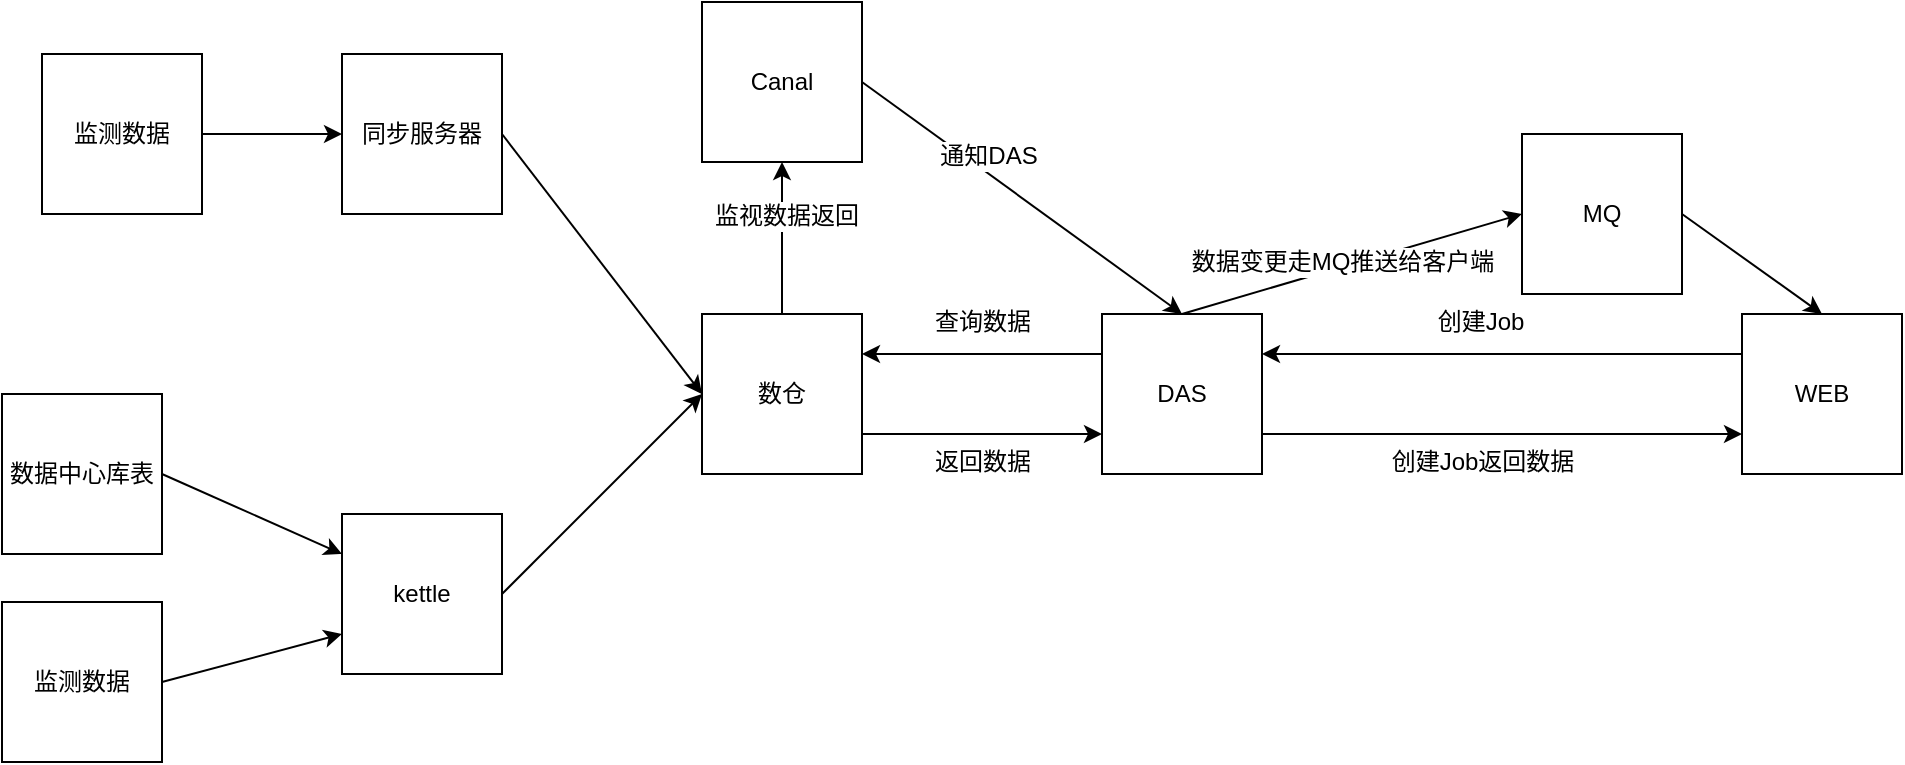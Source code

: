 <mxfile version="11.2.8" type="github" pages="1"><diagram id="sqZAswq2-PwUI4D4vnqR" name="第 1 页"><mxGraphModel dx="1662" dy="762" grid="1" gridSize="10" guides="1" tooltips="1" connect="1" arrows="1" fold="1" page="1" pageScale="1" pageWidth="827" pageHeight="1169" math="0" shadow="0"><root><mxCell id="0"/><mxCell id="1" parent="0"/><mxCell id="qVrG8abc4L1Xg-AaIms--12" style="edgeStyle=none;rounded=0;orthogonalLoop=1;jettySize=auto;html=1;exitX=1;exitY=0.5;exitDx=0;exitDy=0;entryX=0;entryY=0.5;entryDx=0;entryDy=0;" edge="1" parent="1" source="qVrG8abc4L1Xg-AaIms--1" target="qVrG8abc4L1Xg-AaIms--11"><mxGeometry relative="1" as="geometry"/></mxCell><mxCell id="qVrG8abc4L1Xg-AaIms--1" value="同步服务器" style="whiteSpace=wrap;html=1;aspect=fixed;" vertex="1" parent="1"><mxGeometry x="190" y="86" width="80" height="80" as="geometry"/></mxCell><mxCell id="qVrG8abc4L1Xg-AaIms--10" style="rounded=0;orthogonalLoop=1;jettySize=auto;html=1;exitX=1;exitY=0.5;exitDx=0;exitDy=0;entryX=0;entryY=0.5;entryDx=0;entryDy=0;" edge="1" parent="1" source="qVrG8abc4L1Xg-AaIms--2" target="qVrG8abc4L1Xg-AaIms--1"><mxGeometry relative="1" as="geometry"/></mxCell><mxCell id="qVrG8abc4L1Xg-AaIms--2" value="监测数据" style="whiteSpace=wrap;html=1;aspect=fixed;" vertex="1" parent="1"><mxGeometry x="40" y="86" width="80" height="80" as="geometry"/></mxCell><mxCell id="qVrG8abc4L1Xg-AaIms--26" style="edgeStyle=none;rounded=0;orthogonalLoop=1;jettySize=auto;html=1;exitX=0.5;exitY=0;exitDx=0;exitDy=0;entryX=0.5;entryY=1;entryDx=0;entryDy=0;" edge="1" parent="1" source="qVrG8abc4L1Xg-AaIms--11" target="qVrG8abc4L1Xg-AaIms--24"><mxGeometry relative="1" as="geometry"/></mxCell><mxCell id="qVrG8abc4L1Xg-AaIms--27" value="监视数据返回" style="text;html=1;resizable=0;points=[];align=center;verticalAlign=middle;labelBackgroundColor=#ffffff;" vertex="1" connectable="0" parent="qVrG8abc4L1Xg-AaIms--26"><mxGeometry x="0.303" y="-2" relative="1" as="geometry"><mxPoint as="offset"/></mxGeometry></mxCell><mxCell id="qVrG8abc4L1Xg-AaIms--37" style="edgeStyle=none;rounded=0;orthogonalLoop=1;jettySize=auto;html=1;exitX=1;exitY=0.75;exitDx=0;exitDy=0;entryX=0;entryY=0.75;entryDx=0;entryDy=0;" edge="1" parent="1" source="qVrG8abc4L1Xg-AaIms--11" target="qVrG8abc4L1Xg-AaIms--19"><mxGeometry relative="1" as="geometry"/></mxCell><mxCell id="qVrG8abc4L1Xg-AaIms--38" value="返回数据" style="text;html=1;resizable=0;points=[];align=center;verticalAlign=middle;labelBackgroundColor=#ffffff;" vertex="1" connectable="0" parent="qVrG8abc4L1Xg-AaIms--37"><mxGeometry x="-0.167" y="-4" relative="1" as="geometry"><mxPoint x="10" y="10" as="offset"/></mxGeometry></mxCell><mxCell id="qVrG8abc4L1Xg-AaIms--11" value="数仓" style="whiteSpace=wrap;html=1;aspect=fixed;" vertex="1" parent="1"><mxGeometry x="370" y="216" width="80" height="80" as="geometry"/></mxCell><mxCell id="qVrG8abc4L1Xg-AaIms--16" style="edgeStyle=none;rounded=0;orthogonalLoop=1;jettySize=auto;html=1;exitX=1;exitY=0.5;exitDx=0;exitDy=0;entryX=0;entryY=0.5;entryDx=0;entryDy=0;" edge="1" parent="1" source="qVrG8abc4L1Xg-AaIms--13" target="qVrG8abc4L1Xg-AaIms--11"><mxGeometry relative="1" as="geometry"/></mxCell><mxCell id="qVrG8abc4L1Xg-AaIms--13" value="kettle" style="whiteSpace=wrap;html=1;aspect=fixed;" vertex="1" parent="1"><mxGeometry x="190" y="316" width="80" height="80" as="geometry"/></mxCell><mxCell id="qVrG8abc4L1Xg-AaIms--15" style="edgeStyle=none;rounded=0;orthogonalLoop=1;jettySize=auto;html=1;exitX=1;exitY=0.5;exitDx=0;exitDy=0;entryX=0;entryY=0.25;entryDx=0;entryDy=0;" edge="1" parent="1" source="qVrG8abc4L1Xg-AaIms--14" target="qVrG8abc4L1Xg-AaIms--13"><mxGeometry relative="1" as="geometry"/></mxCell><mxCell id="qVrG8abc4L1Xg-AaIms--14" value="数据中心库表" style="whiteSpace=wrap;html=1;aspect=fixed;" vertex="1" parent="1"><mxGeometry x="20" y="256" width="80" height="80" as="geometry"/></mxCell><mxCell id="qVrG8abc4L1Xg-AaIms--18" style="edgeStyle=none;rounded=0;orthogonalLoop=1;jettySize=auto;html=1;exitX=1;exitY=0.5;exitDx=0;exitDy=0;entryX=0;entryY=0.75;entryDx=0;entryDy=0;" edge="1" parent="1" source="qVrG8abc4L1Xg-AaIms--17" target="qVrG8abc4L1Xg-AaIms--13"><mxGeometry relative="1" as="geometry"/></mxCell><mxCell id="qVrG8abc4L1Xg-AaIms--17" value="监测数据" style="whiteSpace=wrap;html=1;aspect=fixed;" vertex="1" parent="1"><mxGeometry x="20" y="360" width="80" height="80" as="geometry"/></mxCell><mxCell id="qVrG8abc4L1Xg-AaIms--39" style="edgeStyle=none;rounded=0;orthogonalLoop=1;jettySize=auto;html=1;exitX=0;exitY=0.25;exitDx=0;exitDy=0;entryX=1;entryY=0.25;entryDx=0;entryDy=0;" edge="1" parent="1" source="qVrG8abc4L1Xg-AaIms--19" target="qVrG8abc4L1Xg-AaIms--11"><mxGeometry relative="1" as="geometry"/></mxCell><mxCell id="qVrG8abc4L1Xg-AaIms--40" value="查询数据" style="text;html=1;resizable=0;points=[];align=center;verticalAlign=middle;labelBackgroundColor=#ffffff;" vertex="1" connectable="0" parent="qVrG8abc4L1Xg-AaIms--39"><mxGeometry x="0.183" y="-1" relative="1" as="geometry"><mxPoint x="11" y="-15" as="offset"/></mxGeometry></mxCell><mxCell id="qVrG8abc4L1Xg-AaIms--45" style="edgeStyle=none;rounded=0;orthogonalLoop=1;jettySize=auto;html=1;exitX=0.5;exitY=0;exitDx=0;exitDy=0;entryX=0;entryY=0.5;entryDx=0;entryDy=0;" edge="1" parent="1" source="qVrG8abc4L1Xg-AaIms--19" target="qVrG8abc4L1Xg-AaIms--31"><mxGeometry relative="1" as="geometry"/></mxCell><mxCell id="qVrG8abc4L1Xg-AaIms--48" value="数据变更走MQ推送给客户端" style="text;html=1;resizable=0;points=[];align=center;verticalAlign=middle;labelBackgroundColor=#ffffff;" vertex="1" connectable="0" parent="qVrG8abc4L1Xg-AaIms--45"><mxGeometry x="0.287" relative="1" as="geometry"><mxPoint x="-29.5" y="6" as="offset"/></mxGeometry></mxCell><mxCell id="qVrG8abc4L1Xg-AaIms--19" value="DAS" style="whiteSpace=wrap;html=1;aspect=fixed;" vertex="1" parent="1"><mxGeometry x="570" y="216" width="80" height="80" as="geometry"/></mxCell><mxCell id="qVrG8abc4L1Xg-AaIms--28" style="edgeStyle=none;rounded=0;orthogonalLoop=1;jettySize=auto;html=1;exitX=1;exitY=0.5;exitDx=0;exitDy=0;entryX=0.5;entryY=0;entryDx=0;entryDy=0;" edge="1" parent="1" source="qVrG8abc4L1Xg-AaIms--24" target="qVrG8abc4L1Xg-AaIms--19"><mxGeometry relative="1" as="geometry"/></mxCell><mxCell id="qVrG8abc4L1Xg-AaIms--29" value="通知DAS" style="text;html=1;resizable=0;points=[];align=center;verticalAlign=middle;labelBackgroundColor=#ffffff;" vertex="1" connectable="0" parent="qVrG8abc4L1Xg-AaIms--28"><mxGeometry x="-0.311" y="-5" relative="1" as="geometry"><mxPoint x="11" y="-7.5" as="offset"/></mxGeometry></mxCell><mxCell id="qVrG8abc4L1Xg-AaIms--24" value="Canal" style="whiteSpace=wrap;html=1;aspect=fixed;" vertex="1" parent="1"><mxGeometry x="370" y="60" width="80" height="80" as="geometry"/></mxCell><mxCell id="qVrG8abc4L1Xg-AaIms--30" value="WEB" style="whiteSpace=wrap;html=1;aspect=fixed;" vertex="1" parent="1"><mxGeometry x="890" y="216" width="80" height="80" as="geometry"/></mxCell><mxCell id="qVrG8abc4L1Xg-AaIms--46" style="edgeStyle=none;rounded=0;orthogonalLoop=1;jettySize=auto;html=1;exitX=1;exitY=0.5;exitDx=0;exitDy=0;entryX=0.5;entryY=0;entryDx=0;entryDy=0;" edge="1" parent="1" source="qVrG8abc4L1Xg-AaIms--31" target="qVrG8abc4L1Xg-AaIms--30"><mxGeometry relative="1" as="geometry"/></mxCell><mxCell id="qVrG8abc4L1Xg-AaIms--31" value="MQ" style="whiteSpace=wrap;html=1;aspect=fixed;" vertex="1" parent="1"><mxGeometry x="780" y="126" width="80" height="80" as="geometry"/></mxCell><mxCell id="qVrG8abc4L1Xg-AaIms--41" style="edgeStyle=none;rounded=0;orthogonalLoop=1;jettySize=auto;html=1;exitX=0;exitY=0.25;exitDx=0;exitDy=0;entryX=1;entryY=0.25;entryDx=0;entryDy=0;" edge="1" parent="1" source="qVrG8abc4L1Xg-AaIms--30" target="qVrG8abc4L1Xg-AaIms--19"><mxGeometry relative="1" as="geometry"><mxPoint x="580" y="246" as="sourcePoint"/><mxPoint x="460" y="246" as="targetPoint"/></mxGeometry></mxCell><mxCell id="qVrG8abc4L1Xg-AaIms--42" value="创建Job" style="text;html=1;resizable=0;points=[];align=center;verticalAlign=middle;labelBackgroundColor=#ffffff;" vertex="1" connectable="0" parent="qVrG8abc4L1Xg-AaIms--41"><mxGeometry x="0.183" y="-1" relative="1" as="geometry"><mxPoint x="11" y="-15" as="offset"/></mxGeometry></mxCell><mxCell id="qVrG8abc4L1Xg-AaIms--43" style="edgeStyle=none;rounded=0;orthogonalLoop=1;jettySize=auto;html=1;exitX=1;exitY=0.75;exitDx=0;exitDy=0;entryX=0;entryY=0.75;entryDx=0;entryDy=0;" edge="1" parent="1" source="qVrG8abc4L1Xg-AaIms--19" target="qVrG8abc4L1Xg-AaIms--30"><mxGeometry relative="1" as="geometry"><mxPoint x="460" y="286" as="sourcePoint"/><mxPoint x="580" y="286" as="targetPoint"/></mxGeometry></mxCell><mxCell id="qVrG8abc4L1Xg-AaIms--44" value="创建Job返回数据" style="text;html=1;resizable=0;points=[];align=center;verticalAlign=middle;labelBackgroundColor=#ffffff;" vertex="1" connectable="0" parent="qVrG8abc4L1Xg-AaIms--43"><mxGeometry x="-0.167" y="-4" relative="1" as="geometry"><mxPoint x="10" y="10" as="offset"/></mxGeometry></mxCell></root></mxGraphModel></diagram></mxfile>